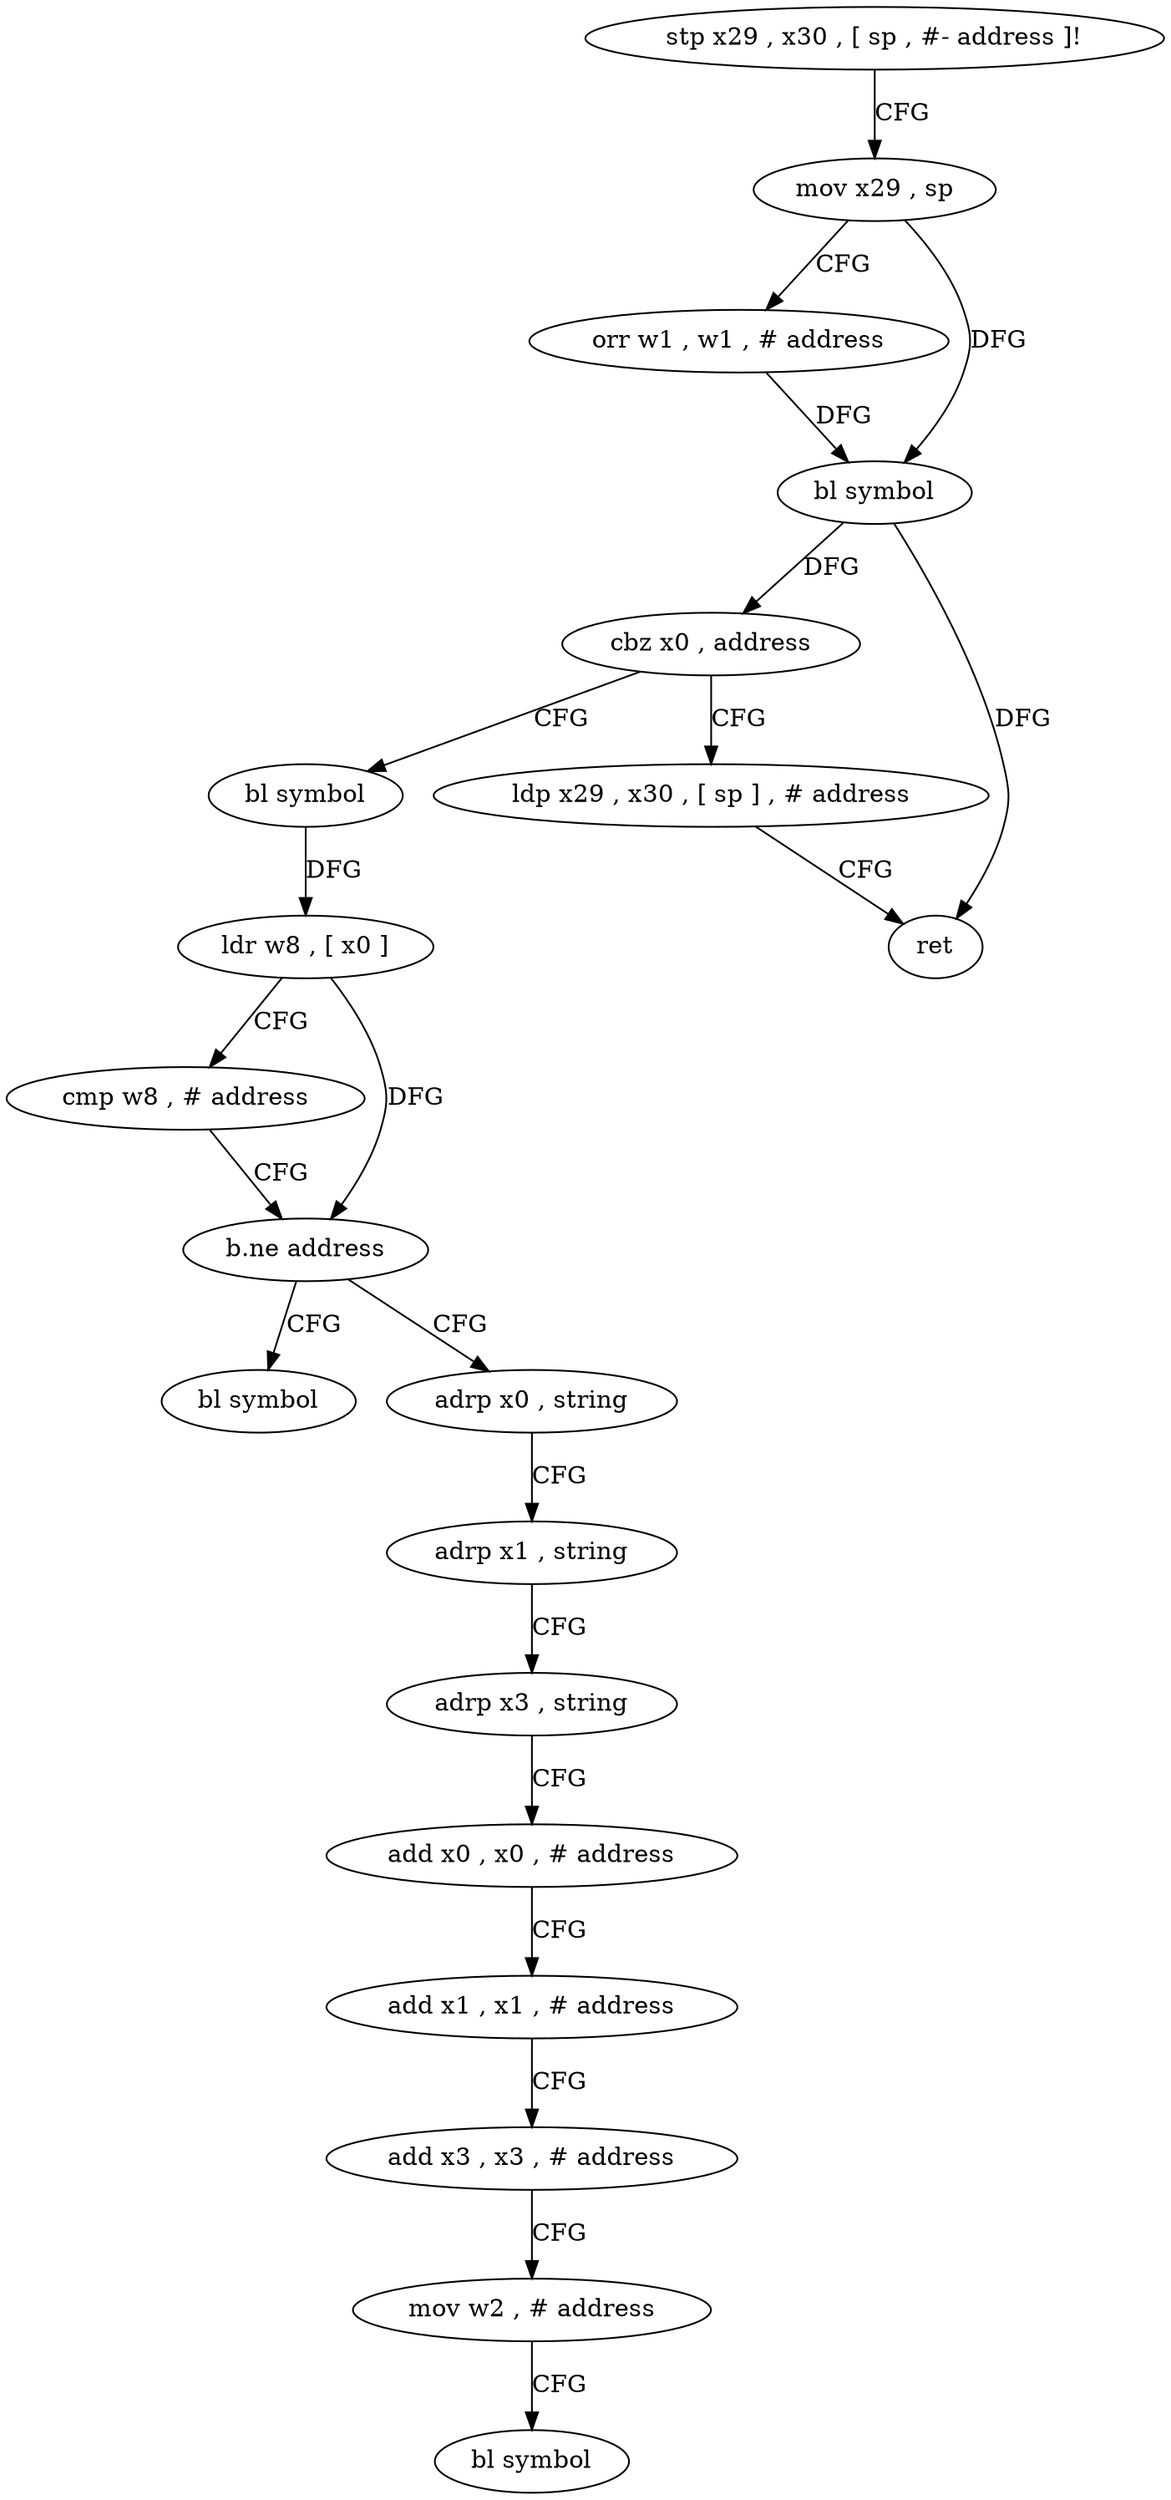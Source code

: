digraph "func" {
"4273248" [label = "stp x29 , x30 , [ sp , #- address ]!" ]
"4273252" [label = "mov x29 , sp" ]
"4273256" [label = "orr w1 , w1 , # address" ]
"4273260" [label = "bl symbol" ]
"4273264" [label = "cbz x0 , address" ]
"4273276" [label = "bl symbol" ]
"4273268" [label = "ldp x29 , x30 , [ sp ] , # address" ]
"4273280" [label = "ldr w8 , [ x0 ]" ]
"4273284" [label = "cmp w8 , # address" ]
"4273288" [label = "b.ne address" ]
"4273324" [label = "bl symbol" ]
"4273292" [label = "adrp x0 , string" ]
"4273272" [label = "ret" ]
"4273296" [label = "adrp x1 , string" ]
"4273300" [label = "adrp x3 , string" ]
"4273304" [label = "add x0 , x0 , # address" ]
"4273308" [label = "add x1 , x1 , # address" ]
"4273312" [label = "add x3 , x3 , # address" ]
"4273316" [label = "mov w2 , # address" ]
"4273320" [label = "bl symbol" ]
"4273248" -> "4273252" [ label = "CFG" ]
"4273252" -> "4273256" [ label = "CFG" ]
"4273252" -> "4273260" [ label = "DFG" ]
"4273256" -> "4273260" [ label = "DFG" ]
"4273260" -> "4273264" [ label = "DFG" ]
"4273260" -> "4273272" [ label = "DFG" ]
"4273264" -> "4273276" [ label = "CFG" ]
"4273264" -> "4273268" [ label = "CFG" ]
"4273276" -> "4273280" [ label = "DFG" ]
"4273268" -> "4273272" [ label = "CFG" ]
"4273280" -> "4273284" [ label = "CFG" ]
"4273280" -> "4273288" [ label = "DFG" ]
"4273284" -> "4273288" [ label = "CFG" ]
"4273288" -> "4273324" [ label = "CFG" ]
"4273288" -> "4273292" [ label = "CFG" ]
"4273292" -> "4273296" [ label = "CFG" ]
"4273296" -> "4273300" [ label = "CFG" ]
"4273300" -> "4273304" [ label = "CFG" ]
"4273304" -> "4273308" [ label = "CFG" ]
"4273308" -> "4273312" [ label = "CFG" ]
"4273312" -> "4273316" [ label = "CFG" ]
"4273316" -> "4273320" [ label = "CFG" ]
}
